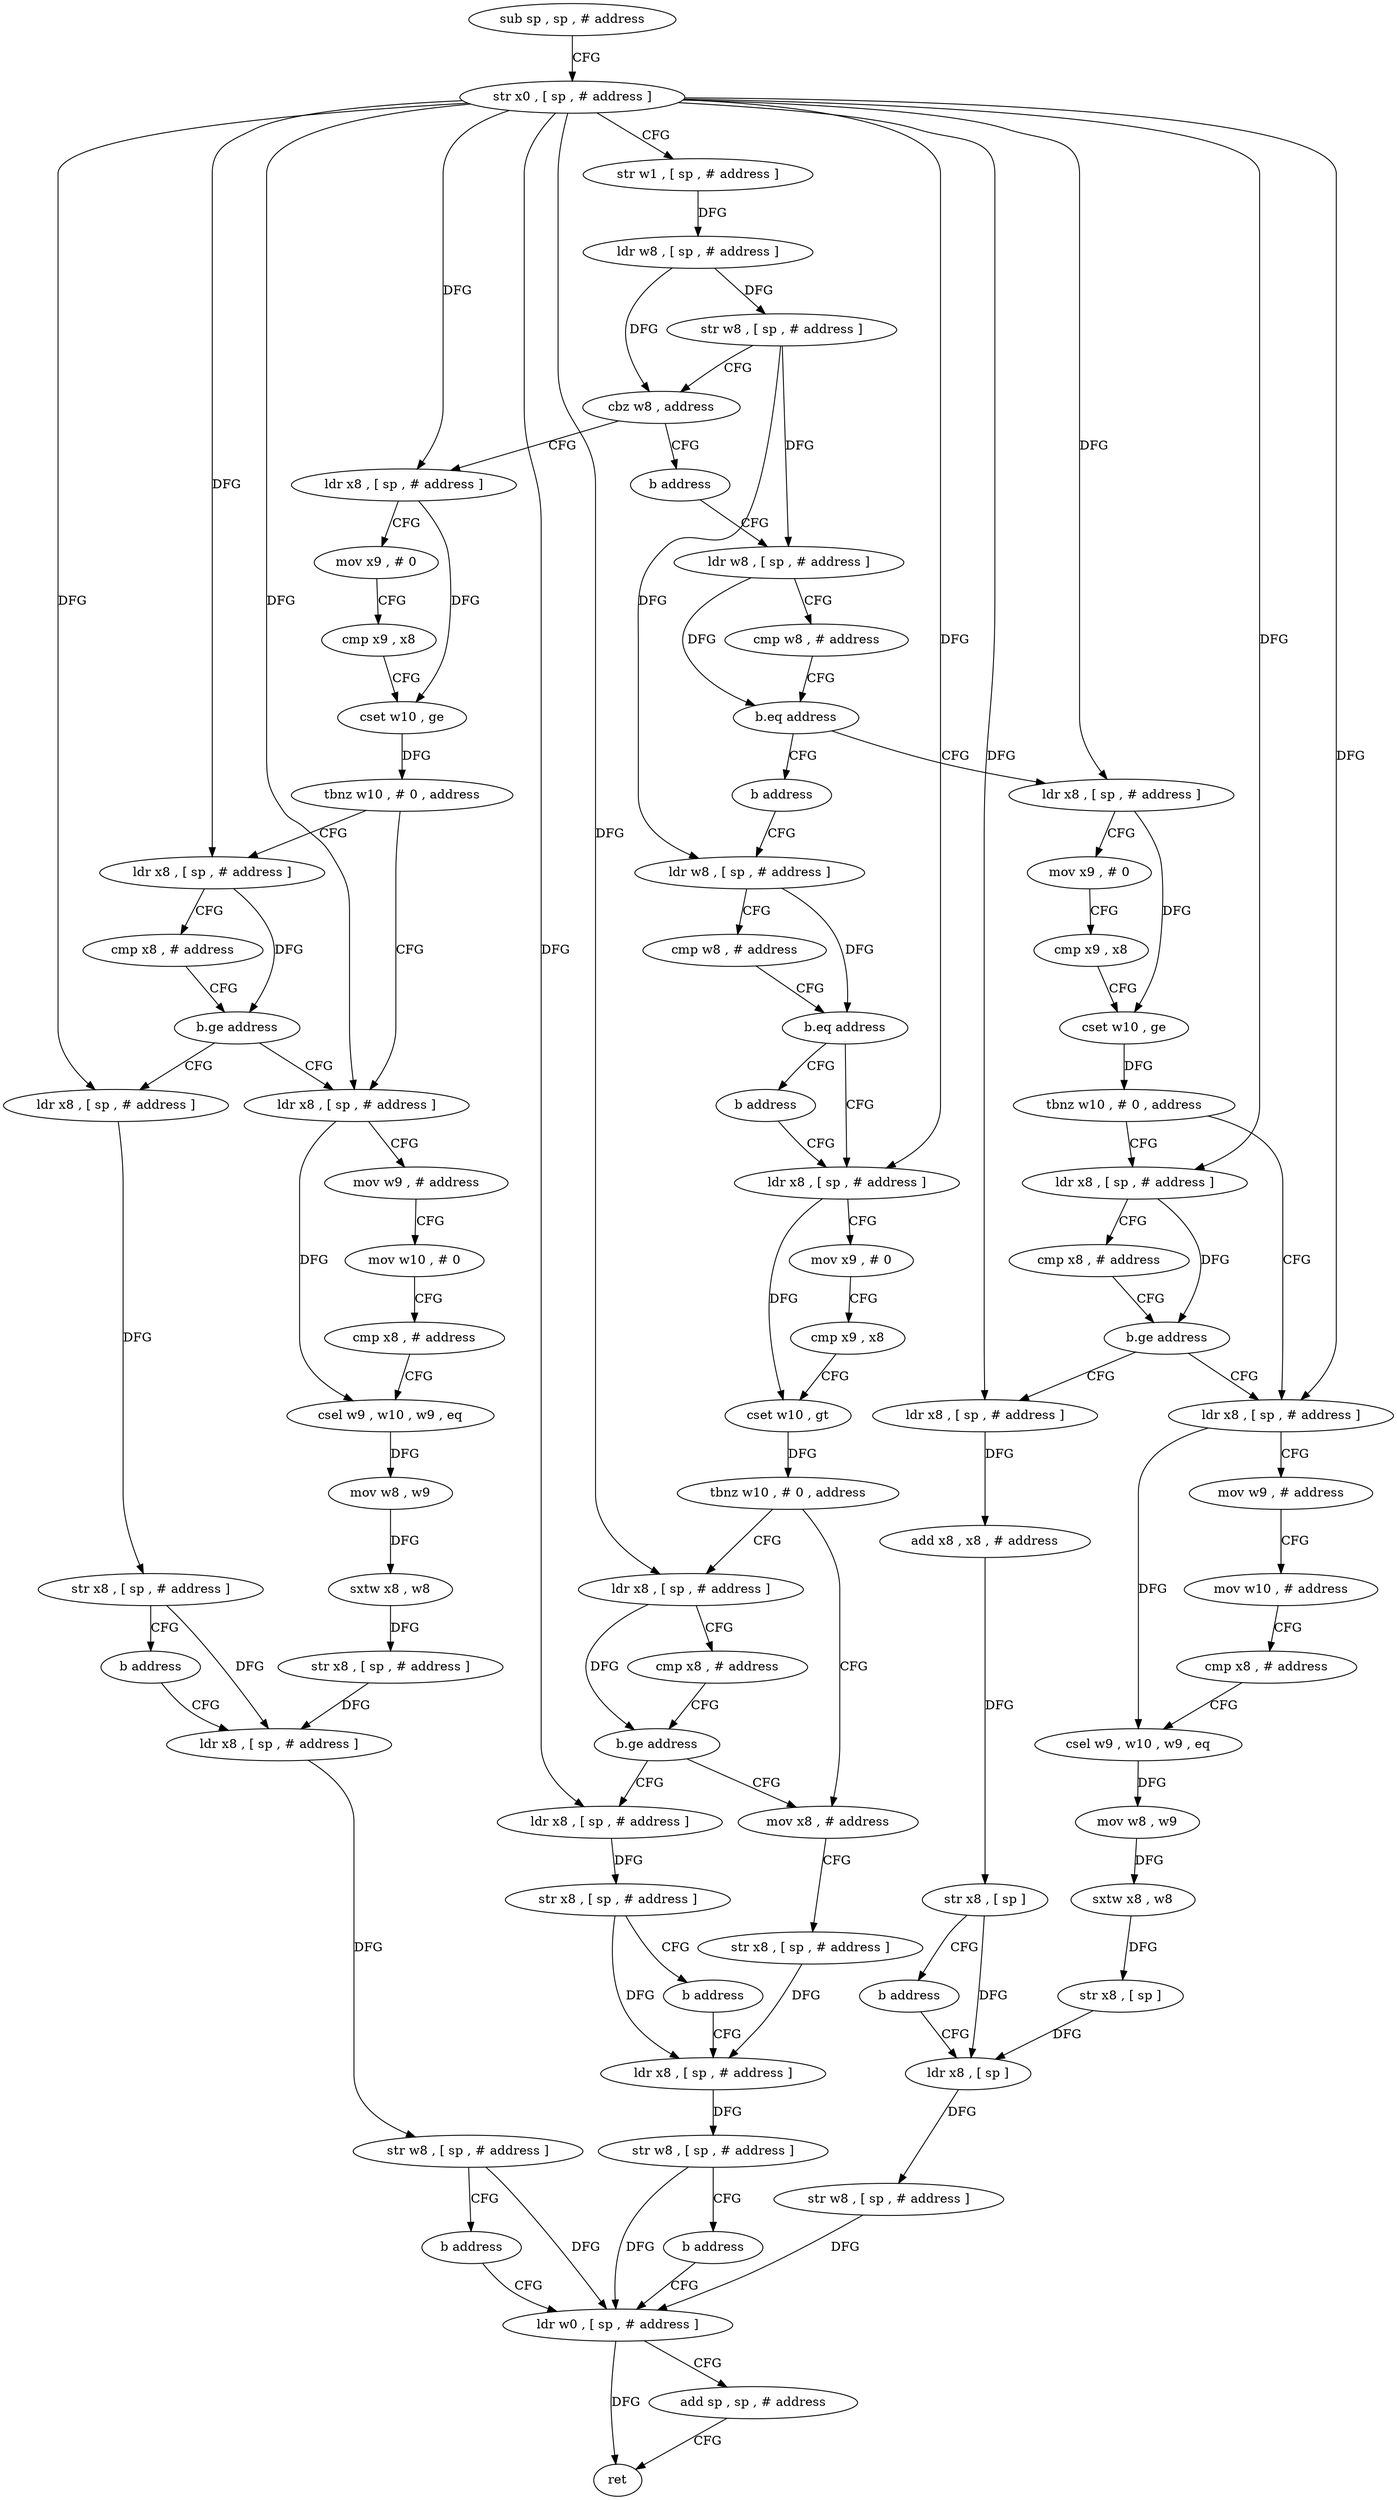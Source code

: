 digraph "func" {
"4425444" [label = "sub sp , sp , # address" ]
"4425448" [label = "str x0 , [ sp , # address ]" ]
"4425452" [label = "str w1 , [ sp , # address ]" ]
"4425456" [label = "ldr w8 , [ sp , # address ]" ]
"4425460" [label = "str w8 , [ sp , # address ]" ]
"4425464" [label = "cbz w8 , address" ]
"4425568" [label = "ldr x8 , [ sp , # address ]" ]
"4425468" [label = "b address" ]
"4425572" [label = "mov x9 , # 0" ]
"4425576" [label = "cmp x9 , x8" ]
"4425580" [label = "cset w10 , ge" ]
"4425584" [label = "tbnz w10 , # 0 , address" ]
"4425612" [label = "ldr x8 , [ sp , # address ]" ]
"4425588" [label = "ldr x8 , [ sp , # address ]" ]
"4425472" [label = "ldr w8 , [ sp , # address ]" ]
"4425616" [label = "mov w9 , # address" ]
"4425620" [label = "mov w10 , # 0" ]
"4425624" [label = "cmp x8 , # address" ]
"4425628" [label = "csel w9 , w10 , w9 , eq" ]
"4425632" [label = "mov w8 , w9" ]
"4425636" [label = "sxtw x8 , w8" ]
"4425640" [label = "str x8 , [ sp , # address ]" ]
"4425644" [label = "ldr x8 , [ sp , # address ]" ]
"4425592" [label = "cmp x8 , # address" ]
"4425596" [label = "b.ge address" ]
"4425600" [label = "ldr x8 , [ sp , # address ]" ]
"4425476" [label = "cmp w8 , # address" ]
"4425480" [label = "b.eq address" ]
"4425656" [label = "ldr x8 , [ sp , # address ]" ]
"4425484" [label = "b address" ]
"4425744" [label = "ldr w0 , [ sp , # address ]" ]
"4425748" [label = "add sp , sp , # address" ]
"4425752" [label = "ret" ]
"4425604" [label = "str x8 , [ sp , # address ]" ]
"4425608" [label = "b address" ]
"4425660" [label = "mov x9 , # 0" ]
"4425664" [label = "cmp x9 , x8" ]
"4425668" [label = "cset w10 , ge" ]
"4425672" [label = "tbnz w10 , # 0 , address" ]
"4425704" [label = "ldr x8 , [ sp , # address ]" ]
"4425676" [label = "ldr x8 , [ sp , # address ]" ]
"4425488" [label = "ldr w8 , [ sp , # address ]" ]
"4425648" [label = "str w8 , [ sp , # address ]" ]
"4425652" [label = "b address" ]
"4425708" [label = "mov w9 , # address" ]
"4425712" [label = "mov w10 , # address" ]
"4425716" [label = "cmp x8 , # address" ]
"4425720" [label = "csel w9 , w10 , w9 , eq" ]
"4425724" [label = "mov w8 , w9" ]
"4425728" [label = "sxtw x8 , w8" ]
"4425732" [label = "str x8 , [ sp ]" ]
"4425736" [label = "ldr x8 , [ sp ]" ]
"4425680" [label = "cmp x8 , # address" ]
"4425684" [label = "b.ge address" ]
"4425688" [label = "ldr x8 , [ sp , # address ]" ]
"4425492" [label = "cmp w8 , # address" ]
"4425496" [label = "b.eq address" ]
"4425504" [label = "ldr x8 , [ sp , # address ]" ]
"4425500" [label = "b address" ]
"4425692" [label = "add x8 , x8 , # address" ]
"4425696" [label = "str x8 , [ sp ]" ]
"4425700" [label = "b address" ]
"4425508" [label = "mov x9 , # 0" ]
"4425512" [label = "cmp x9 , x8" ]
"4425516" [label = "cset w10 , gt" ]
"4425520" [label = "tbnz w10 , # 0 , address" ]
"4425548" [label = "mov x8 , # address" ]
"4425524" [label = "ldr x8 , [ sp , # address ]" ]
"4425740" [label = "str w8 , [ sp , # address ]" ]
"4425552" [label = "str x8 , [ sp , # address ]" ]
"4425556" [label = "ldr x8 , [ sp , # address ]" ]
"4425528" [label = "cmp x8 , # address" ]
"4425532" [label = "b.ge address" ]
"4425536" [label = "ldr x8 , [ sp , # address ]" ]
"4425540" [label = "str x8 , [ sp , # address ]" ]
"4425544" [label = "b address" ]
"4425560" [label = "str w8 , [ sp , # address ]" ]
"4425564" [label = "b address" ]
"4425444" -> "4425448" [ label = "CFG" ]
"4425448" -> "4425452" [ label = "CFG" ]
"4425448" -> "4425568" [ label = "DFG" ]
"4425448" -> "4425656" [ label = "DFG" ]
"4425448" -> "4425612" [ label = "DFG" ]
"4425448" -> "4425588" [ label = "DFG" ]
"4425448" -> "4425600" [ label = "DFG" ]
"4425448" -> "4425504" [ label = "DFG" ]
"4425448" -> "4425704" [ label = "DFG" ]
"4425448" -> "4425676" [ label = "DFG" ]
"4425448" -> "4425688" [ label = "DFG" ]
"4425448" -> "4425524" [ label = "DFG" ]
"4425448" -> "4425536" [ label = "DFG" ]
"4425452" -> "4425456" [ label = "DFG" ]
"4425456" -> "4425460" [ label = "DFG" ]
"4425456" -> "4425464" [ label = "DFG" ]
"4425460" -> "4425464" [ label = "CFG" ]
"4425460" -> "4425472" [ label = "DFG" ]
"4425460" -> "4425488" [ label = "DFG" ]
"4425464" -> "4425568" [ label = "CFG" ]
"4425464" -> "4425468" [ label = "CFG" ]
"4425568" -> "4425572" [ label = "CFG" ]
"4425568" -> "4425580" [ label = "DFG" ]
"4425468" -> "4425472" [ label = "CFG" ]
"4425572" -> "4425576" [ label = "CFG" ]
"4425576" -> "4425580" [ label = "CFG" ]
"4425580" -> "4425584" [ label = "DFG" ]
"4425584" -> "4425612" [ label = "CFG" ]
"4425584" -> "4425588" [ label = "CFG" ]
"4425612" -> "4425616" [ label = "CFG" ]
"4425612" -> "4425628" [ label = "DFG" ]
"4425588" -> "4425592" [ label = "CFG" ]
"4425588" -> "4425596" [ label = "DFG" ]
"4425472" -> "4425476" [ label = "CFG" ]
"4425472" -> "4425480" [ label = "DFG" ]
"4425616" -> "4425620" [ label = "CFG" ]
"4425620" -> "4425624" [ label = "CFG" ]
"4425624" -> "4425628" [ label = "CFG" ]
"4425628" -> "4425632" [ label = "DFG" ]
"4425632" -> "4425636" [ label = "DFG" ]
"4425636" -> "4425640" [ label = "DFG" ]
"4425640" -> "4425644" [ label = "DFG" ]
"4425644" -> "4425648" [ label = "DFG" ]
"4425592" -> "4425596" [ label = "CFG" ]
"4425596" -> "4425612" [ label = "CFG" ]
"4425596" -> "4425600" [ label = "CFG" ]
"4425600" -> "4425604" [ label = "DFG" ]
"4425476" -> "4425480" [ label = "CFG" ]
"4425480" -> "4425656" [ label = "CFG" ]
"4425480" -> "4425484" [ label = "CFG" ]
"4425656" -> "4425660" [ label = "CFG" ]
"4425656" -> "4425668" [ label = "DFG" ]
"4425484" -> "4425488" [ label = "CFG" ]
"4425744" -> "4425748" [ label = "CFG" ]
"4425744" -> "4425752" [ label = "DFG" ]
"4425748" -> "4425752" [ label = "CFG" ]
"4425604" -> "4425608" [ label = "CFG" ]
"4425604" -> "4425644" [ label = "DFG" ]
"4425608" -> "4425644" [ label = "CFG" ]
"4425660" -> "4425664" [ label = "CFG" ]
"4425664" -> "4425668" [ label = "CFG" ]
"4425668" -> "4425672" [ label = "DFG" ]
"4425672" -> "4425704" [ label = "CFG" ]
"4425672" -> "4425676" [ label = "CFG" ]
"4425704" -> "4425708" [ label = "CFG" ]
"4425704" -> "4425720" [ label = "DFG" ]
"4425676" -> "4425680" [ label = "CFG" ]
"4425676" -> "4425684" [ label = "DFG" ]
"4425488" -> "4425492" [ label = "CFG" ]
"4425488" -> "4425496" [ label = "DFG" ]
"4425648" -> "4425652" [ label = "CFG" ]
"4425648" -> "4425744" [ label = "DFG" ]
"4425652" -> "4425744" [ label = "CFG" ]
"4425708" -> "4425712" [ label = "CFG" ]
"4425712" -> "4425716" [ label = "CFG" ]
"4425716" -> "4425720" [ label = "CFG" ]
"4425720" -> "4425724" [ label = "DFG" ]
"4425724" -> "4425728" [ label = "DFG" ]
"4425728" -> "4425732" [ label = "DFG" ]
"4425732" -> "4425736" [ label = "DFG" ]
"4425736" -> "4425740" [ label = "DFG" ]
"4425680" -> "4425684" [ label = "CFG" ]
"4425684" -> "4425704" [ label = "CFG" ]
"4425684" -> "4425688" [ label = "CFG" ]
"4425688" -> "4425692" [ label = "DFG" ]
"4425492" -> "4425496" [ label = "CFG" ]
"4425496" -> "4425504" [ label = "CFG" ]
"4425496" -> "4425500" [ label = "CFG" ]
"4425504" -> "4425508" [ label = "CFG" ]
"4425504" -> "4425516" [ label = "DFG" ]
"4425500" -> "4425504" [ label = "CFG" ]
"4425692" -> "4425696" [ label = "DFG" ]
"4425696" -> "4425700" [ label = "CFG" ]
"4425696" -> "4425736" [ label = "DFG" ]
"4425700" -> "4425736" [ label = "CFG" ]
"4425508" -> "4425512" [ label = "CFG" ]
"4425512" -> "4425516" [ label = "CFG" ]
"4425516" -> "4425520" [ label = "DFG" ]
"4425520" -> "4425548" [ label = "CFG" ]
"4425520" -> "4425524" [ label = "CFG" ]
"4425548" -> "4425552" [ label = "CFG" ]
"4425524" -> "4425528" [ label = "CFG" ]
"4425524" -> "4425532" [ label = "DFG" ]
"4425740" -> "4425744" [ label = "DFG" ]
"4425552" -> "4425556" [ label = "DFG" ]
"4425556" -> "4425560" [ label = "DFG" ]
"4425528" -> "4425532" [ label = "CFG" ]
"4425532" -> "4425548" [ label = "CFG" ]
"4425532" -> "4425536" [ label = "CFG" ]
"4425536" -> "4425540" [ label = "DFG" ]
"4425540" -> "4425544" [ label = "CFG" ]
"4425540" -> "4425556" [ label = "DFG" ]
"4425544" -> "4425556" [ label = "CFG" ]
"4425560" -> "4425564" [ label = "CFG" ]
"4425560" -> "4425744" [ label = "DFG" ]
"4425564" -> "4425744" [ label = "CFG" ]
}
